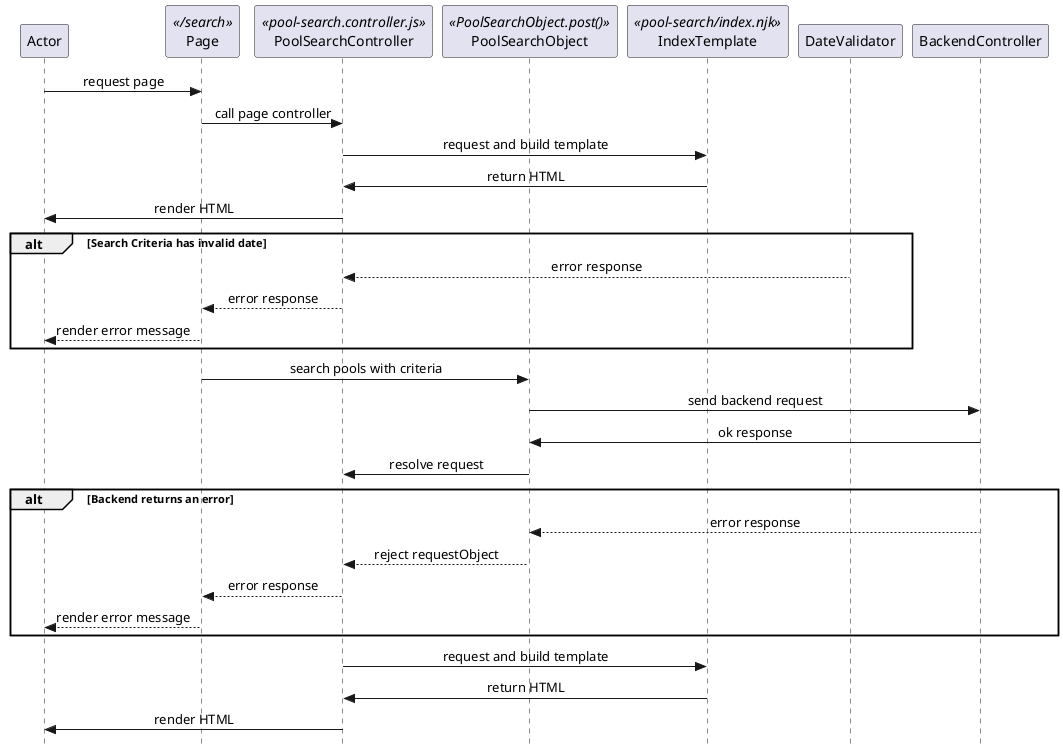 @startuml pool-search

skinparam Style strictuml 
skinparam SequenceMessageAlignment center

participant Actor

''' LOCAL ROUTING
participant Page <</search>>

''' CONTROLLER AND REQUEST OBJECTS
participant PoolSearchController <<pool-search.controller.js>>
participant PoolSearchObject <<PoolSearchObject.post()>>

''' TEMPLATES
participant IndexTemplate <<pool-search/index.njk>>

''' FILTERS AND VALIDATORS
participant DateValidator

''' BACKEND CONTROLLER
participant BackendController



''' JOURNEY FLOW
Actor -> Page : request page

Page -> PoolSearchController : call page controller

PoolSearchController -> IndexTemplate : request and build template
PoolSearchController <- IndexTemplate : return HTML
Actor <- PoolSearchController : render HTML

alt Search Criteria has invalid date
  PoolSearchController <-- DateValidator : error response
  Page <-- PoolSearchController : error response
  Actor <-- Page : render error message
end

Page -> PoolSearchObject : search pools with criteria
PoolSearchObject -> BackendController : send backend request
PoolSearchObject <- BackendController : ok response
PoolSearchController <- PoolSearchObject : resolve request

alt Backend returns an error
  PoolSearchObject <-- BackendController : error response
  PoolSearchController <-- PoolSearchObject : reject requestObject
  Page <-- PoolSearchController : error response
  Actor <-- Page : render error message
end

PoolSearchController -> IndexTemplate : request and build template
PoolSearchController <- IndexTemplate : return HTML

Actor <- PoolSearchController : render HTML

@enduml